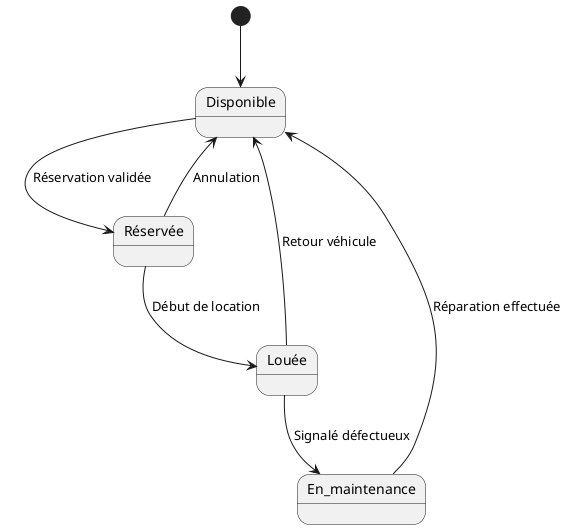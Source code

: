@startuml
[*] --> Disponible
Disponible --> Réservée : Réservation validée
Réservée --> Louée : Début de location
Louée --> Disponible : Retour véhicule
Louée --> En_maintenance : Signalé défectueux
En_maintenance --> Disponible : Réparation effectuée
Réservée --> Disponible : Annulation
@enduml
